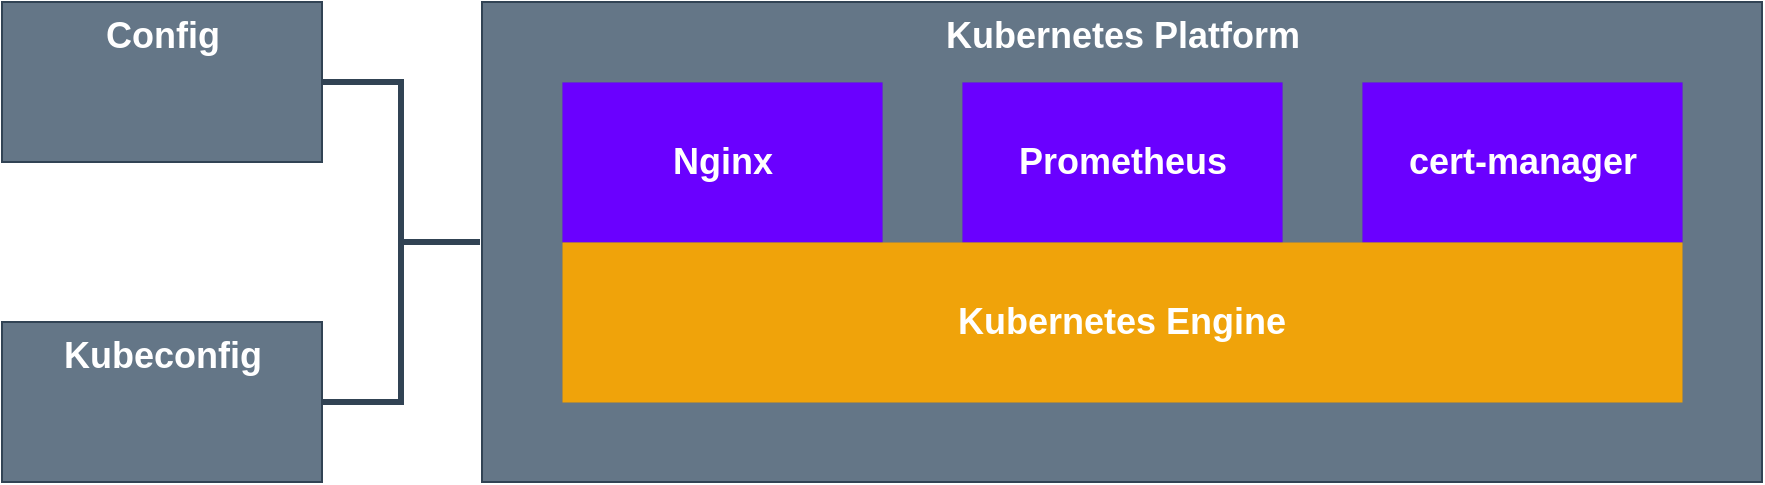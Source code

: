 <mxfile version="14.6.13" type="device"><diagram id="RAiy0vfVW9Y7fRM-MidV" name="Page-1"><mxGraphModel dx="901" dy="672" grid="1" gridSize="10" guides="1" tooltips="1" connect="1" arrows="1" fold="1" page="1" pageScale="1" pageWidth="827" pageHeight="1169" math="0" shadow="0"><root><mxCell id="0"/><mxCell id="1" parent="0"/><mxCell id="nOdGpCVQRgmjpqub9s0j-17" value="Kubernetes Platform" style="verticalLabelPosition=middle;verticalAlign=top;html=1;shape=mxgraph.basic.rect;fillColor2=none;strokeWidth=1;size=20;indent=5;shadow=0;fontSize=18;fillColor=#647687;strokeColor=#314354;labelPosition=center;align=center;horizontal=1;fontStyle=1;fontColor=#ffffff;sketch=0;" parent="1" vertex="1"><mxGeometry x="440" y="80" width="640" height="240" as="geometry"/></mxCell><mxCell id="nOdGpCVQRgmjpqub9s0j-16" value="" style="strokeWidth=3;html=1;shape=mxgraph.flowchart.annotation_2;align=left;labelPosition=right;pointerEvents=1;shadow=0;fontSize=18;fontColor=#ffffff;fillColor=#647687;direction=west;strokeColor=#314354;" parent="1" vertex="1"><mxGeometry x="360" y="120" width="79" height="160" as="geometry"/></mxCell><mxCell id="nOdGpCVQRgmjpqub9s0j-18" value="Config" style="verticalLabelPosition=middle;verticalAlign=top;html=1;shape=mxgraph.basic.rect;fillColor2=none;strokeWidth=1;size=20;indent=0;shadow=0;sketch=0;fontSize=18;fontColor=#ffffff;fillColor=#647687;strokeColor=#314354;labelPosition=center;align=center;fontStyle=1" parent="1" vertex="1"><mxGeometry x="200" y="80" width="160" height="80" as="geometry"/></mxCell><mxCell id="nOdGpCVQRgmjpqub9s0j-19" value="Kubeconfig" style="verticalLabelPosition=middle;verticalAlign=top;html=1;shape=mxgraph.basic.rect;fillColor2=none;strokeWidth=1;size=27.64;indent=100;shadow=0;sketch=0;fontSize=18;fontColor=#ffffff;fillColor=#647687;strokeColor=#314354;labelPosition=center;align=center;fontStyle=1" parent="1" vertex="1"><mxGeometry x="200" y="240" width="160" height="80" as="geometry"/></mxCell><mxCell id="nOdGpCVQRgmjpqub9s0j-20" value="Nginx" style="verticalLabelPosition=middle;verticalAlign=middle;html=1;shape=mxgraph.basic.rect;fillColor2=none;strokeWidth=0;size=20;indent=5;shadow=0;sketch=0;fontSize=18;fillColor=#6a00ff;labelPosition=center;align=center;fontStyle=1;strokeColor=#3700CC;fontColor=#ffffff;" parent="1" vertex="1"><mxGeometry x="480" y="120" width="160" height="80" as="geometry"/></mxCell><mxCell id="nOdGpCVQRgmjpqub9s0j-22" value="cert-manager" style="verticalLabelPosition=middle;verticalAlign=middle;html=1;shape=mxgraph.basic.rect;fillColor2=none;strokeWidth=0;size=20;indent=5;shadow=0;sketch=0;fontSize=18;fontColor=#ffffff;fillColor=#6a00ff;strokeColor=#3700CC;labelPosition=center;align=center;fontStyle=1" parent="1" vertex="1"><mxGeometry x="880" y="120" width="160" height="80" as="geometry"/></mxCell><mxCell id="nOdGpCVQRgmjpqub9s0j-23" value="Prometheus" style="verticalLabelPosition=middle;verticalAlign=middle;html=1;shape=mxgraph.basic.rect;fillColor2=none;strokeWidth=0;size=20;indent=5;shadow=0;sketch=0;fontSize=18;fontColor=#ffffff;fillColor=#6a00ff;strokeColor=#3700CC;labelPosition=center;align=center;fontStyle=1" parent="1" vertex="1"><mxGeometry x="680" y="120" width="160" height="80" as="geometry"/></mxCell><mxCell id="nOdGpCVQRgmjpqub9s0j-27" value="Kubernetes Engine" style="rounded=0;whiteSpace=wrap;html=1;shadow=0;sketch=0;fontSize=18;strokeWidth=0;fillColor=#f0a30a;verticalAlign=middle;fontStyle=1;strokeColor=#BD7000;fontColor=#FFFFFF;" parent="1" vertex="1"><mxGeometry x="480" y="200" width="560" height="80" as="geometry"/></mxCell></root></mxGraphModel></diagram></mxfile>